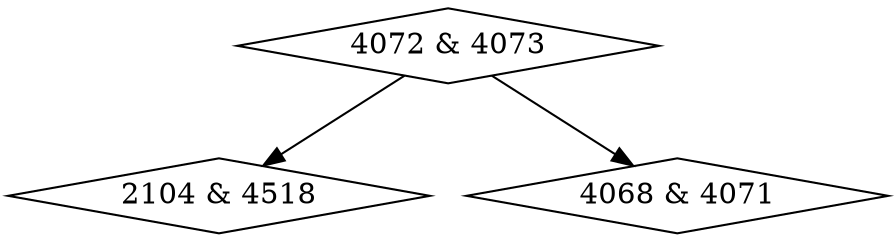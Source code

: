 digraph {
0 [label = "2104 & 4518", shape = diamond];
1 [label = "4068 & 4071", shape = diamond];
2 [label = "4072 & 4073", shape = diamond];
2->0;
2->1;
}
